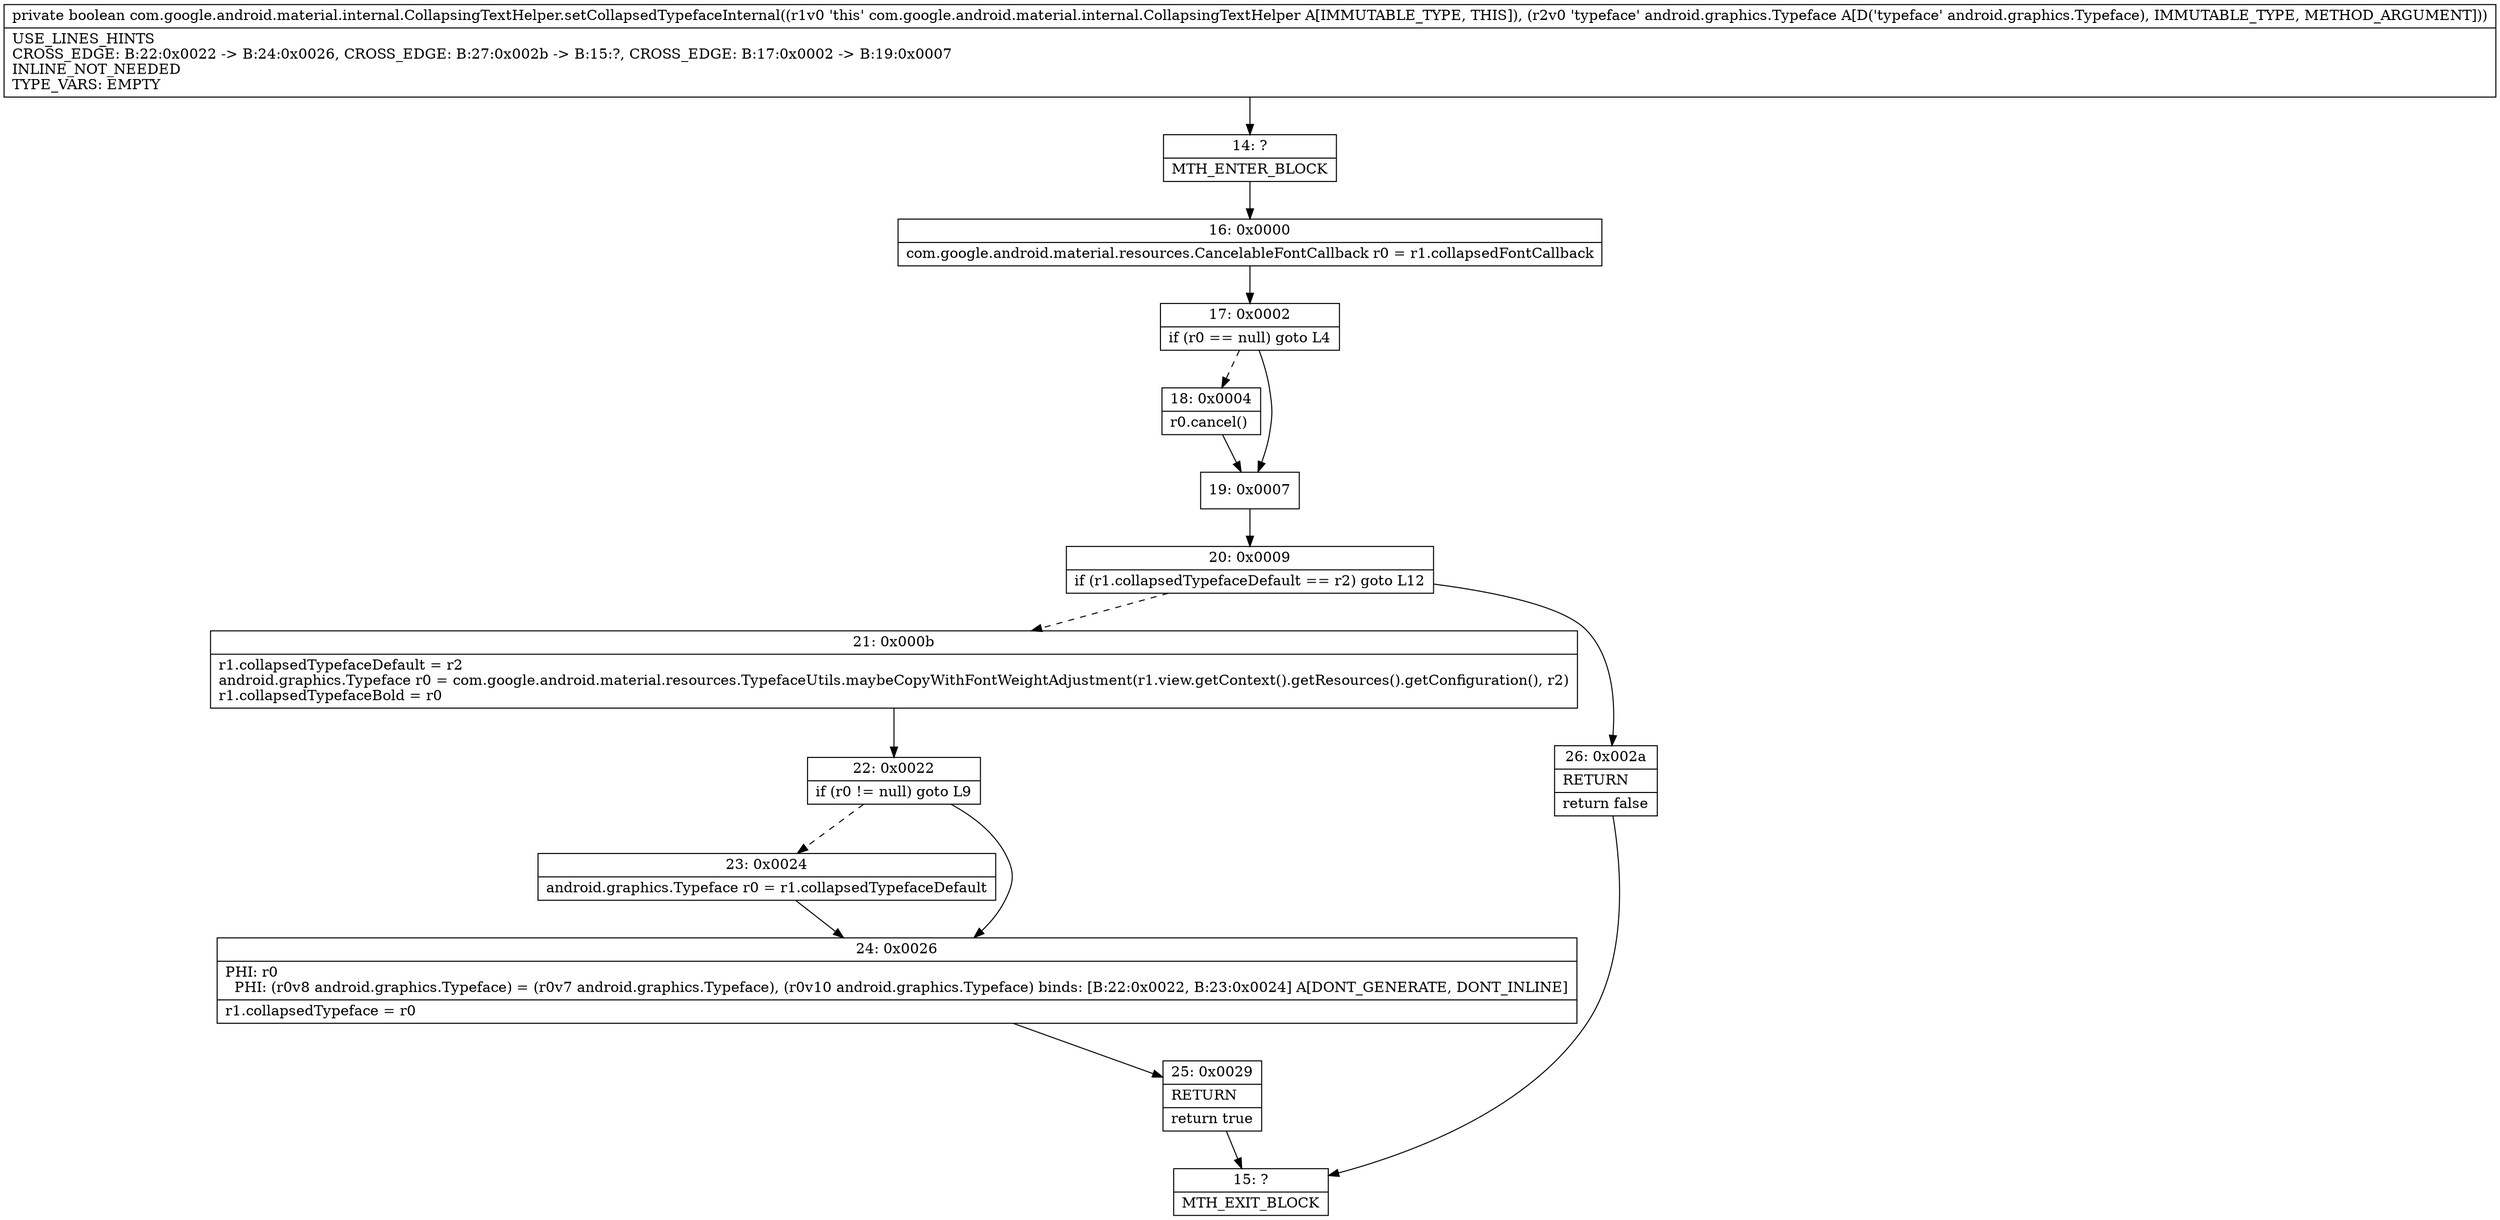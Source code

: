 digraph "CFG forcom.google.android.material.internal.CollapsingTextHelper.setCollapsedTypefaceInternal(Landroid\/graphics\/Typeface;)Z" {
Node_14 [shape=record,label="{14\:\ ?|MTH_ENTER_BLOCK\l}"];
Node_16 [shape=record,label="{16\:\ 0x0000|com.google.android.material.resources.CancelableFontCallback r0 = r1.collapsedFontCallback\l}"];
Node_17 [shape=record,label="{17\:\ 0x0002|if (r0 == null) goto L4\l}"];
Node_18 [shape=record,label="{18\:\ 0x0004|r0.cancel()\l}"];
Node_19 [shape=record,label="{19\:\ 0x0007}"];
Node_20 [shape=record,label="{20\:\ 0x0009|if (r1.collapsedTypefaceDefault == r2) goto L12\l}"];
Node_21 [shape=record,label="{21\:\ 0x000b|r1.collapsedTypefaceDefault = r2\landroid.graphics.Typeface r0 = com.google.android.material.resources.TypefaceUtils.maybeCopyWithFontWeightAdjustment(r1.view.getContext().getResources().getConfiguration(), r2)\lr1.collapsedTypefaceBold = r0\l}"];
Node_22 [shape=record,label="{22\:\ 0x0022|if (r0 != null) goto L9\l}"];
Node_23 [shape=record,label="{23\:\ 0x0024|android.graphics.Typeface r0 = r1.collapsedTypefaceDefault\l}"];
Node_24 [shape=record,label="{24\:\ 0x0026|PHI: r0 \l  PHI: (r0v8 android.graphics.Typeface) = (r0v7 android.graphics.Typeface), (r0v10 android.graphics.Typeface) binds: [B:22:0x0022, B:23:0x0024] A[DONT_GENERATE, DONT_INLINE]\l|r1.collapsedTypeface = r0\l}"];
Node_25 [shape=record,label="{25\:\ 0x0029|RETURN\l|return true\l}"];
Node_15 [shape=record,label="{15\:\ ?|MTH_EXIT_BLOCK\l}"];
Node_26 [shape=record,label="{26\:\ 0x002a|RETURN\l|return false\l}"];
MethodNode[shape=record,label="{private boolean com.google.android.material.internal.CollapsingTextHelper.setCollapsedTypefaceInternal((r1v0 'this' com.google.android.material.internal.CollapsingTextHelper A[IMMUTABLE_TYPE, THIS]), (r2v0 'typeface' android.graphics.Typeface A[D('typeface' android.graphics.Typeface), IMMUTABLE_TYPE, METHOD_ARGUMENT]))  | USE_LINES_HINTS\lCROSS_EDGE: B:22:0x0022 \-\> B:24:0x0026, CROSS_EDGE: B:27:0x002b \-\> B:15:?, CROSS_EDGE: B:17:0x0002 \-\> B:19:0x0007\lINLINE_NOT_NEEDED\lTYPE_VARS: EMPTY\l}"];
MethodNode -> Node_14;Node_14 -> Node_16;
Node_16 -> Node_17;
Node_17 -> Node_18[style=dashed];
Node_17 -> Node_19;
Node_18 -> Node_19;
Node_19 -> Node_20;
Node_20 -> Node_21[style=dashed];
Node_20 -> Node_26;
Node_21 -> Node_22;
Node_22 -> Node_23[style=dashed];
Node_22 -> Node_24;
Node_23 -> Node_24;
Node_24 -> Node_25;
Node_25 -> Node_15;
Node_26 -> Node_15;
}

